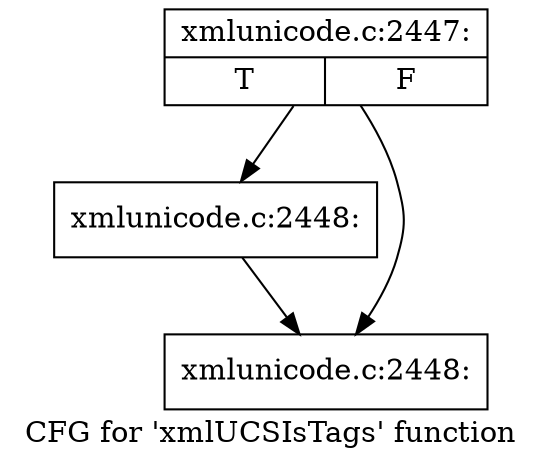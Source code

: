 digraph "CFG for 'xmlUCSIsTags' function" {
	label="CFG for 'xmlUCSIsTags' function";

	Node0x4e4d190 [shape=record,label="{xmlunicode.c:2447:|{<s0>T|<s1>F}}"];
	Node0x4e4d190 -> Node0x4e4cf20;
	Node0x4e4d190 -> Node0x4e4ced0;
	Node0x4e4cf20 [shape=record,label="{xmlunicode.c:2448:}"];
	Node0x4e4cf20 -> Node0x4e4ced0;
	Node0x4e4ced0 [shape=record,label="{xmlunicode.c:2448:}"];
}
